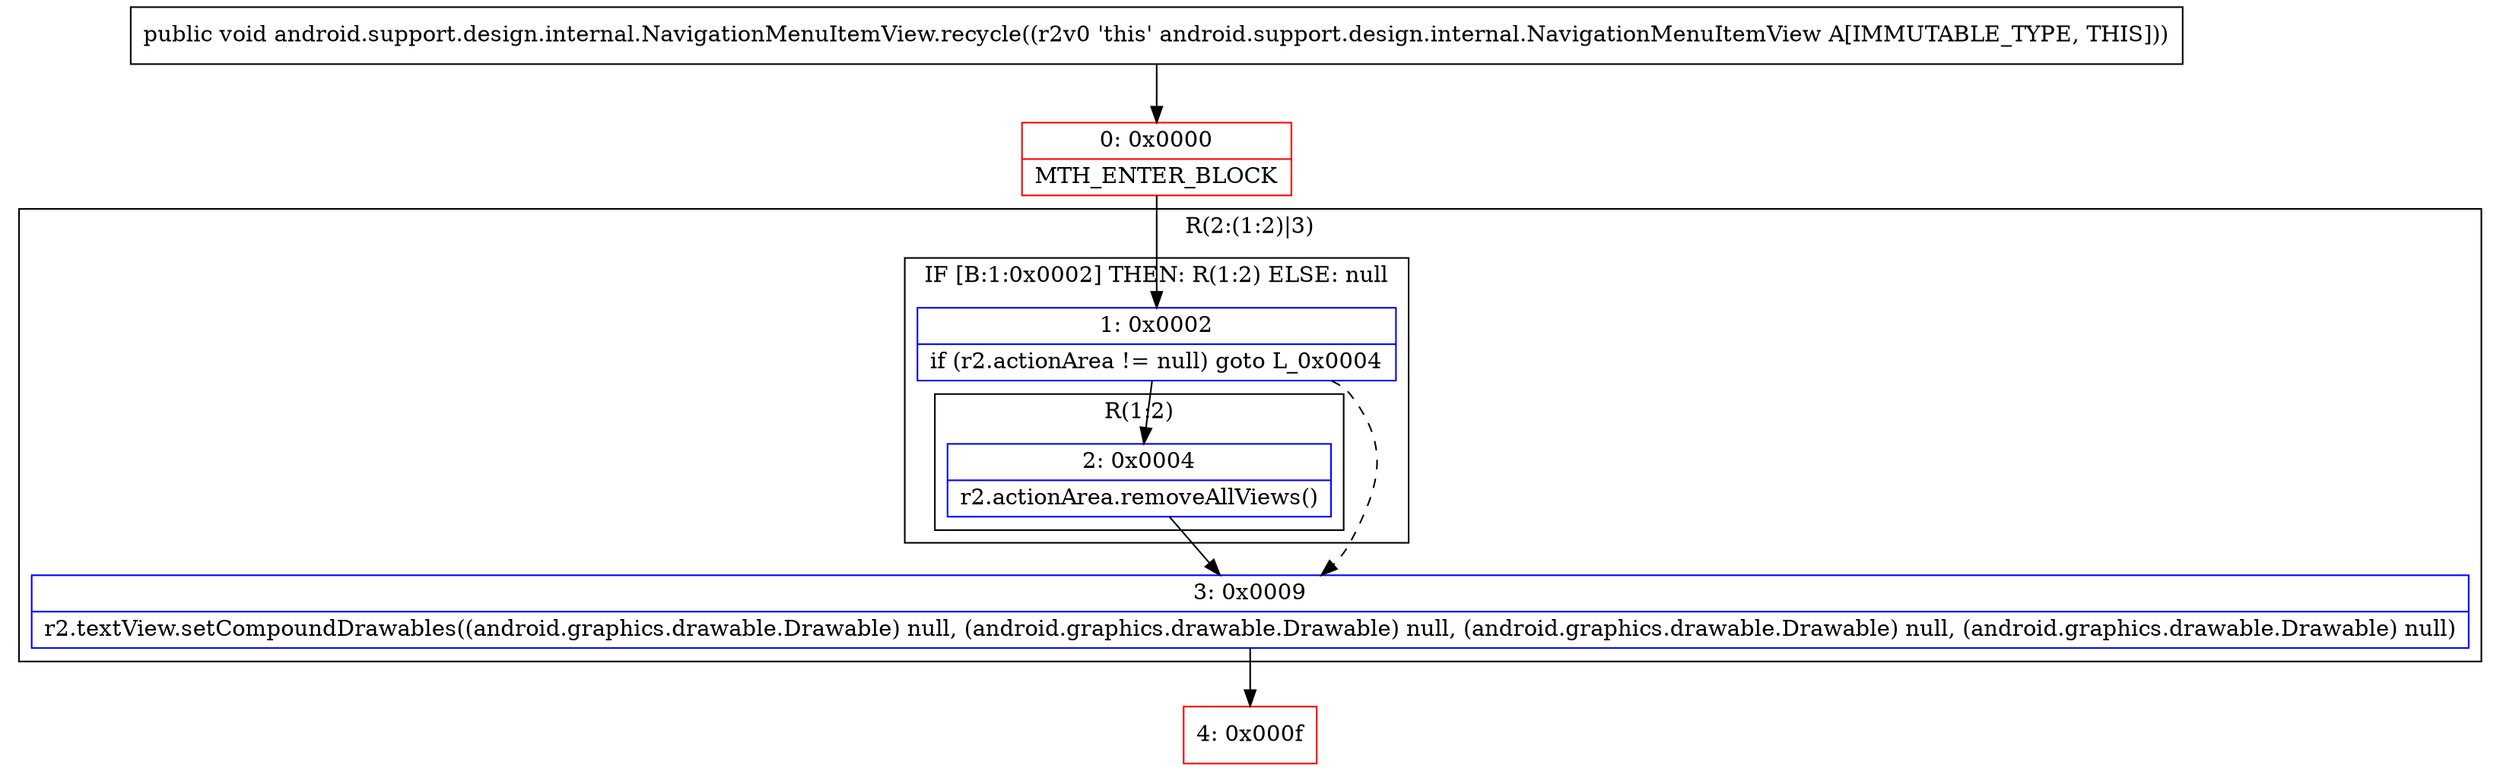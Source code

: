 digraph "CFG forandroid.support.design.internal.NavigationMenuItemView.recycle()V" {
subgraph cluster_Region_264888107 {
label = "R(2:(1:2)|3)";
node [shape=record,color=blue];
subgraph cluster_IfRegion_1014312180 {
label = "IF [B:1:0x0002] THEN: R(1:2) ELSE: null";
node [shape=record,color=blue];
Node_1 [shape=record,label="{1\:\ 0x0002|if (r2.actionArea != null) goto L_0x0004\l}"];
subgraph cluster_Region_1039981062 {
label = "R(1:2)";
node [shape=record,color=blue];
Node_2 [shape=record,label="{2\:\ 0x0004|r2.actionArea.removeAllViews()\l}"];
}
}
Node_3 [shape=record,label="{3\:\ 0x0009|r2.textView.setCompoundDrawables((android.graphics.drawable.Drawable) null, (android.graphics.drawable.Drawable) null, (android.graphics.drawable.Drawable) null, (android.graphics.drawable.Drawable) null)\l}"];
}
Node_0 [shape=record,color=red,label="{0\:\ 0x0000|MTH_ENTER_BLOCK\l}"];
Node_4 [shape=record,color=red,label="{4\:\ 0x000f}"];
MethodNode[shape=record,label="{public void android.support.design.internal.NavigationMenuItemView.recycle((r2v0 'this' android.support.design.internal.NavigationMenuItemView A[IMMUTABLE_TYPE, THIS])) }"];
MethodNode -> Node_0;
Node_1 -> Node_2;
Node_1 -> Node_3[style=dashed];
Node_2 -> Node_3;
Node_3 -> Node_4;
Node_0 -> Node_1;
}

